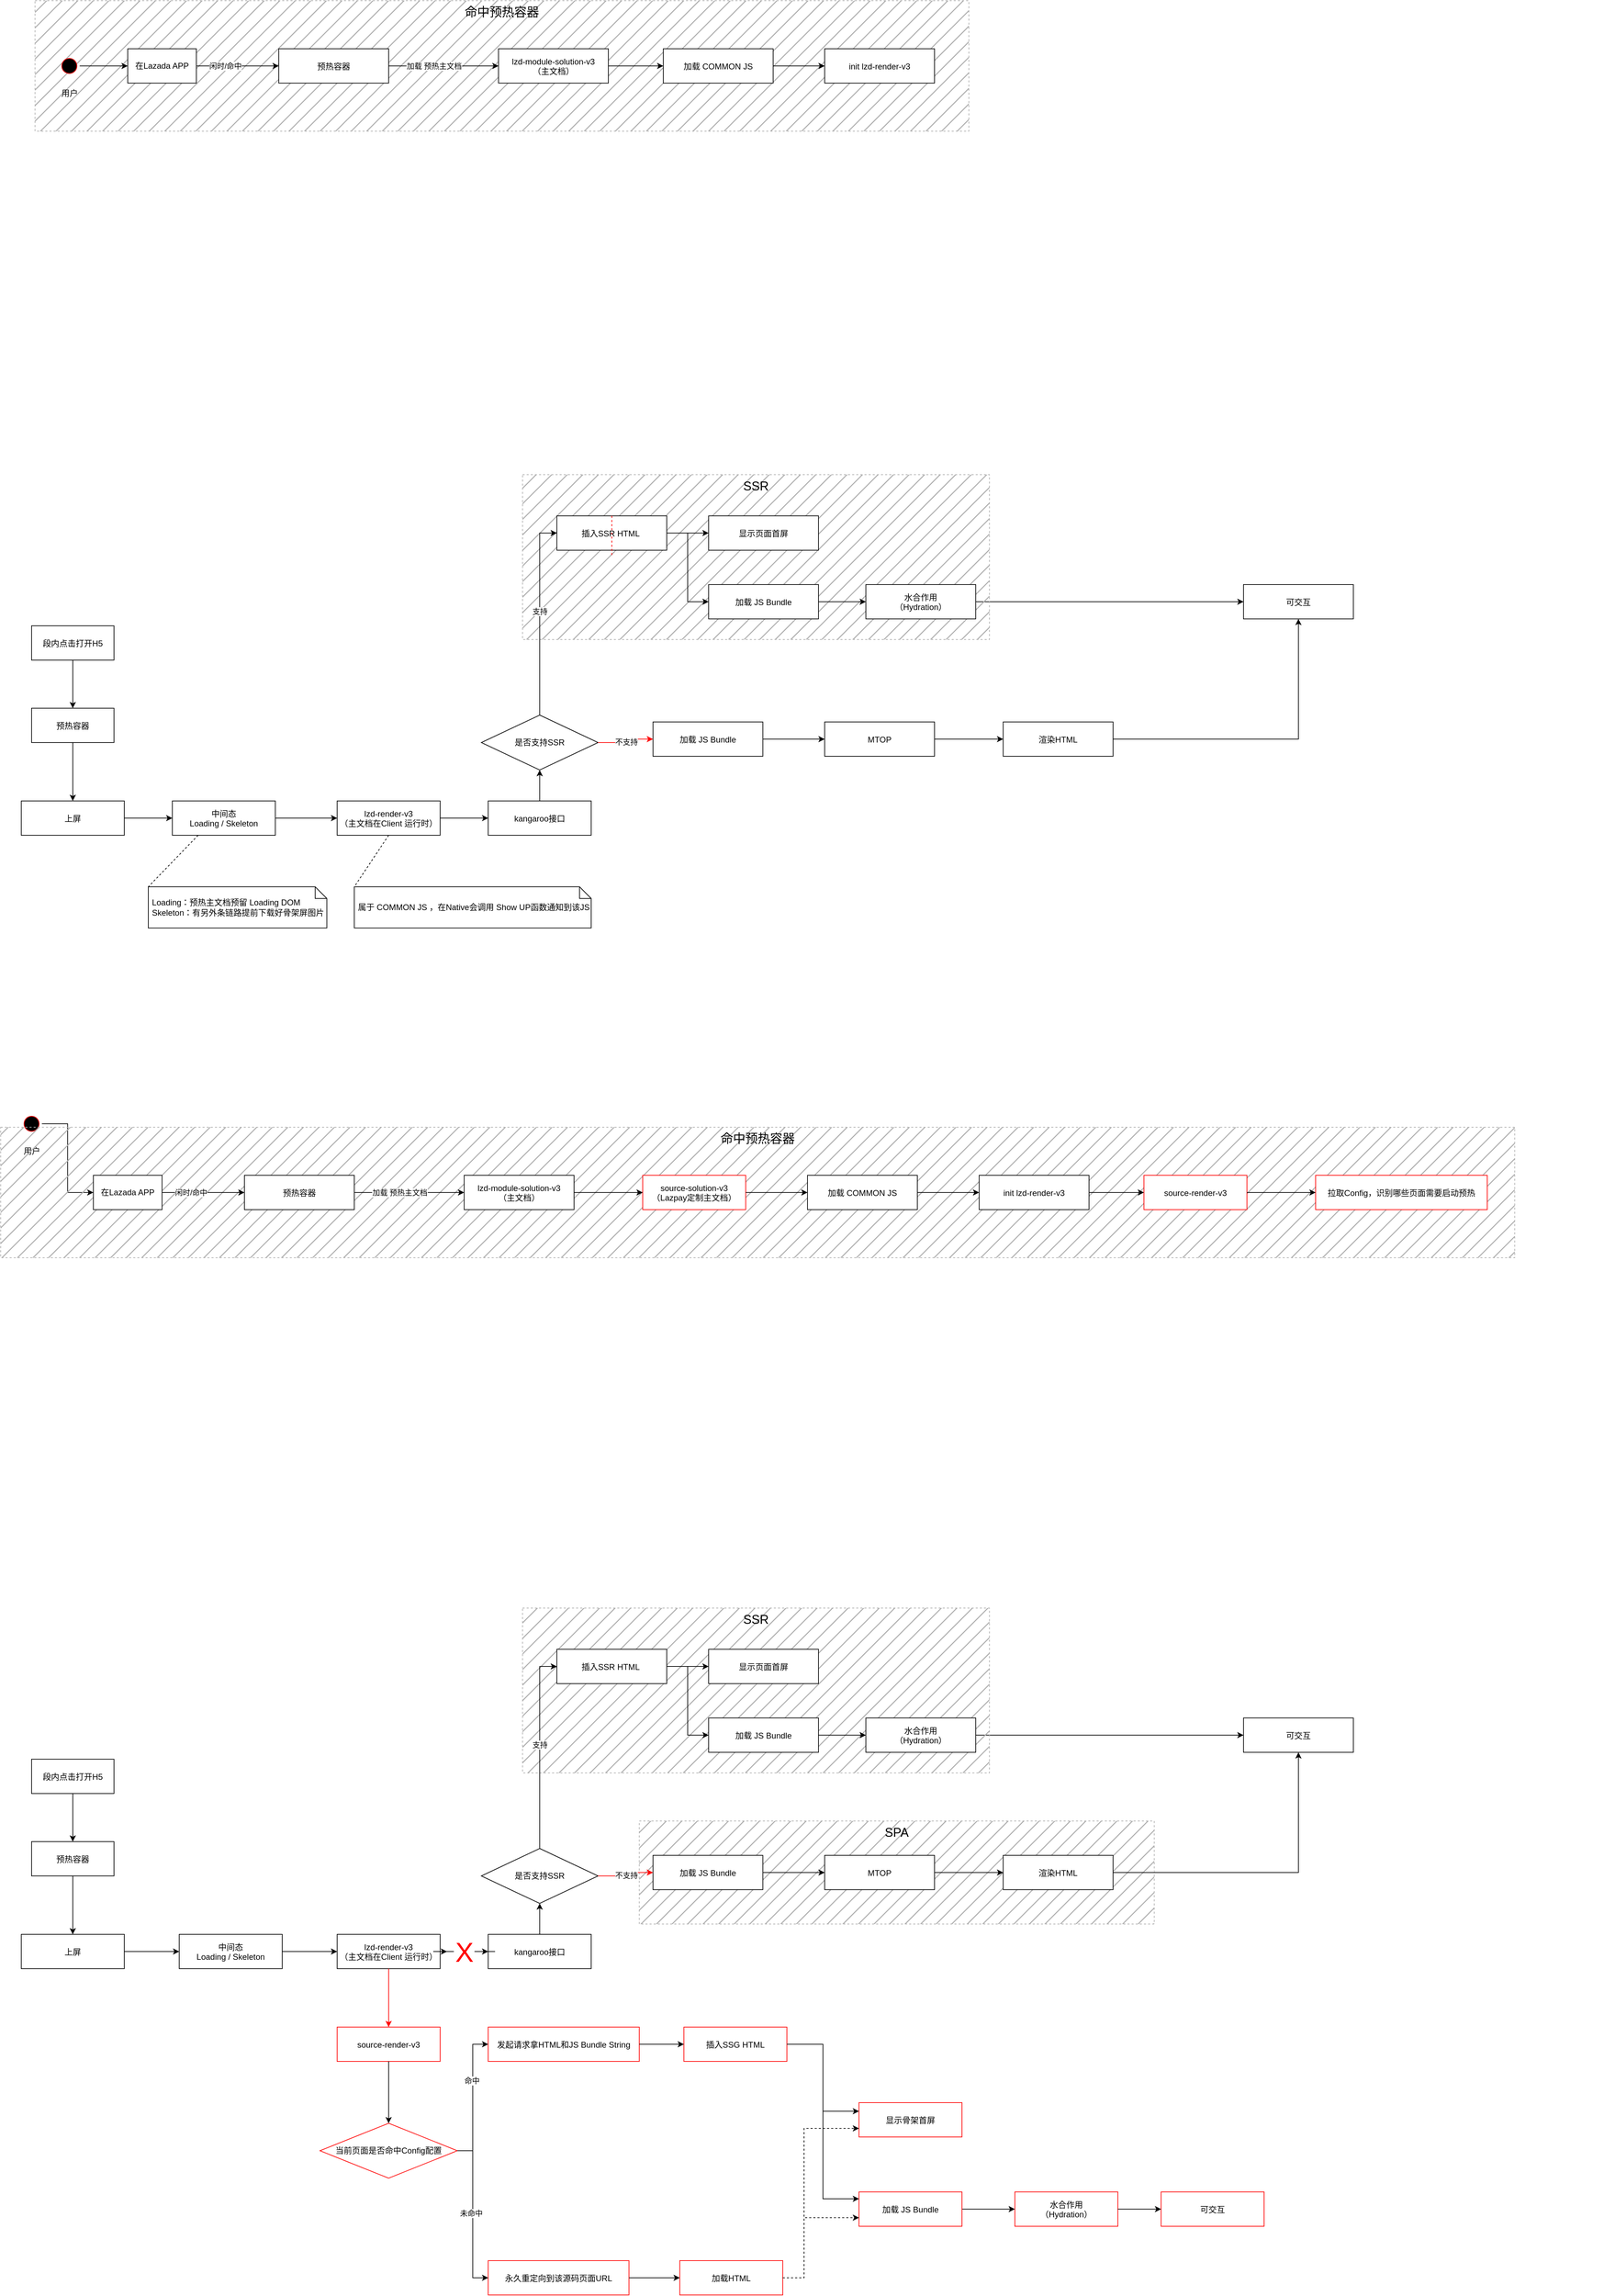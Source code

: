 <mxfile version="22.1.13" type="github">
  <diagram name="第 1 页" id="JUm2Xl7rqo4nJ8CD2gHi">
    <mxGraphModel dx="3695" dy="2759" grid="1" gridSize="10" guides="1" tooltips="1" connect="1" arrows="1" fold="1" page="1" pageScale="1" pageWidth="827" pageHeight="1169" math="0" shadow="0">
      <root>
        <mxCell id="0" />
        <mxCell id="1" parent="0" />
        <mxCell id="JyOi5-ntiIOUUZGGrdAY-184" value="" style="group" vertex="1" connectable="0" parent="1">
          <mxGeometry x="-620" y="-180" width="2304" height="720" as="geometry" />
        </mxCell>
        <mxCell id="JyOi5-ntiIOUUZGGrdAY-145" value="lzd-render-v3&#xa;（主文档在Client 运行时）" style="" vertex="1" parent="JyOi5-ntiIOUUZGGrdAY-184">
          <mxGeometry x="460" y="405" width="150" height="50" as="geometry" />
        </mxCell>
        <mxCell id="JyOi5-ntiIOUUZGGrdAY-147" value="段内点击打开H5" style="" vertex="1" parent="JyOi5-ntiIOUUZGGrdAY-184">
          <mxGeometry x="15" y="150" width="120" height="50" as="geometry" />
        </mxCell>
        <mxCell id="JyOi5-ntiIOUUZGGrdAY-149" value="预热容器" style="" vertex="1" parent="JyOi5-ntiIOUUZGGrdAY-184">
          <mxGeometry x="15" y="270" width="120" height="50" as="geometry" />
        </mxCell>
        <mxCell id="JyOi5-ntiIOUUZGGrdAY-146" style="edgeStyle=orthogonalEdgeStyle;rounded=0;orthogonalLoop=1;jettySize=auto;html=1;entryX=0.5;entryY=0;entryDx=0;entryDy=0;" edge="1" parent="JyOi5-ntiIOUUZGGrdAY-184" source="JyOi5-ntiIOUUZGGrdAY-147" target="JyOi5-ntiIOUUZGGrdAY-149">
          <mxGeometry relative="1" as="geometry" />
        </mxCell>
        <mxCell id="JyOi5-ntiIOUUZGGrdAY-151" value="kangaroo接口" style="" vertex="1" parent="JyOi5-ntiIOUUZGGrdAY-184">
          <mxGeometry x="680" y="405" width="150" height="50" as="geometry" />
        </mxCell>
        <mxCell id="JyOi5-ntiIOUUZGGrdAY-144" style="edgeStyle=orthogonalEdgeStyle;rounded=0;orthogonalLoop=1;jettySize=auto;html=1;entryX=0;entryY=0.5;entryDx=0;entryDy=0;" edge="1" parent="JyOi5-ntiIOUUZGGrdAY-184" source="JyOi5-ntiIOUUZGGrdAY-145" target="JyOi5-ntiIOUUZGGrdAY-151">
          <mxGeometry relative="1" as="geometry" />
        </mxCell>
        <mxCell id="JyOi5-ntiIOUUZGGrdAY-150" style="edgeStyle=orthogonalEdgeStyle;rounded=0;orthogonalLoop=1;jettySize=auto;html=1;entryX=0.5;entryY=1;entryDx=0;entryDy=0;" edge="1" parent="JyOi5-ntiIOUUZGGrdAY-184" source="JyOi5-ntiIOUUZGGrdAY-151">
          <mxGeometry relative="1" as="geometry">
            <mxPoint x="755.0" y="360" as="targetPoint" />
          </mxGeometry>
        </mxCell>
        <mxCell id="JyOi5-ntiIOUUZGGrdAY-158" value="上屏" style="" vertex="1" parent="JyOi5-ntiIOUUZGGrdAY-184">
          <mxGeometry y="405" width="150" height="50" as="geometry" />
        </mxCell>
        <mxCell id="JyOi5-ntiIOUUZGGrdAY-148" style="edgeStyle=orthogonalEdgeStyle;rounded=0;orthogonalLoop=1;jettySize=auto;html=1;entryX=0.5;entryY=0;entryDx=0;entryDy=0;" edge="1" parent="JyOi5-ntiIOUUZGGrdAY-184" source="JyOi5-ntiIOUUZGGrdAY-149" target="JyOi5-ntiIOUUZGGrdAY-158">
          <mxGeometry relative="1" as="geometry" />
        </mxCell>
        <mxCell id="JyOi5-ntiIOUUZGGrdAY-159" value="" style="group" vertex="1" connectable="0" parent="JyOi5-ntiIOUUZGGrdAY-184">
          <mxGeometry x="120" y="290" width="290" height="165" as="geometry" />
        </mxCell>
        <mxCell id="JyOi5-ntiIOUUZGGrdAY-160" value="中间态&#xa;Loading / Skeleton" style="" vertex="1" parent="JyOi5-ntiIOUUZGGrdAY-159">
          <mxGeometry x="100" y="115" width="150" height="50" as="geometry" />
        </mxCell>
        <mxCell id="JyOi5-ntiIOUUZGGrdAY-157" style="edgeStyle=orthogonalEdgeStyle;rounded=0;orthogonalLoop=1;jettySize=auto;html=1;entryX=0;entryY=0.5;entryDx=0;entryDy=0;" edge="1" parent="JyOi5-ntiIOUUZGGrdAY-184" source="JyOi5-ntiIOUUZGGrdAY-158" target="JyOi5-ntiIOUUZGGrdAY-160">
          <mxGeometry relative="1" as="geometry" />
        </mxCell>
        <mxCell id="JyOi5-ntiIOUUZGGrdAY-161" style="edgeStyle=orthogonalEdgeStyle;rounded=0;orthogonalLoop=1;jettySize=auto;html=1;entryX=0;entryY=0.5;entryDx=0;entryDy=0;" edge="1" parent="JyOi5-ntiIOUUZGGrdAY-184" source="JyOi5-ntiIOUUZGGrdAY-160" target="JyOi5-ntiIOUUZGGrdAY-145">
          <mxGeometry relative="1" as="geometry" />
        </mxCell>
        <mxCell id="JyOi5-ntiIOUUZGGrdAY-162" value=" 属于 COMMON JS ，在Native会调用 Show UP函数通知到该JS" style="shape=note;whiteSpace=wrap;size=17;align=left;" vertex="1" parent="JyOi5-ntiIOUUZGGrdAY-184">
          <mxGeometry x="485" y="530" width="345" height="60" as="geometry" />
        </mxCell>
        <mxCell id="JyOi5-ntiIOUUZGGrdAY-163" value="" style="endArrow=none;strokeColor=#000000;endFill=0;rounded=0;dashed=1;exitX=0.5;exitY=1;exitDx=0;exitDy=0;entryX=0;entryY=0;entryDx=0;entryDy=0;entryPerimeter=0;" edge="1" parent="JyOi5-ntiIOUUZGGrdAY-184" source="JyOi5-ntiIOUUZGGrdAY-145" target="JyOi5-ntiIOUUZGGrdAY-162">
          <mxGeometry relative="1" as="geometry">
            <mxPoint x="743" y="150" as="sourcePoint" />
            <mxPoint x="825" y="-80" as="targetPoint" />
          </mxGeometry>
        </mxCell>
        <mxCell id="JyOi5-ntiIOUUZGGrdAY-182" value=" Loading：预热主文档预留 Loading DOM&#xa; Skeleton：有另外条链路提前下载好骨架屏图片" style="shape=note;whiteSpace=wrap;size=17;align=left;" vertex="1" parent="JyOi5-ntiIOUUZGGrdAY-184">
          <mxGeometry x="185" y="530" width="260" height="60" as="geometry" />
        </mxCell>
        <mxCell id="JyOi5-ntiIOUUZGGrdAY-183" value="" style="endArrow=none;strokeColor=#000000;endFill=0;rounded=0;dashed=1;exitX=0.25;exitY=1;exitDx=0;exitDy=0;entryX=0;entryY=0;entryDx=0;entryDy=0;entryPerimeter=0;" edge="1" parent="JyOi5-ntiIOUUZGGrdAY-184" source="JyOi5-ntiIOUUZGGrdAY-160" target="JyOi5-ntiIOUUZGGrdAY-182">
          <mxGeometry relative="1" as="geometry">
            <mxPoint x="266" y="455" as="sourcePoint" />
            <mxPoint x="240" y="530" as="targetPoint" />
          </mxGeometry>
        </mxCell>
        <mxCell id="JyOi5-ntiIOUUZGGrdAY-210" value="" style="group" vertex="1" connectable="0" parent="1">
          <mxGeometry x="-600" y="-940" width="1360" height="190" as="geometry" />
        </mxCell>
        <mxCell id="JyOi5-ntiIOUUZGGrdAY-136" value="&lt;span style=&quot;font-size: 18px;&quot;&gt;命中预热容器&lt;/span&gt;" style="rounded=0;whiteSpace=wrap;html=1;fillColor=#b0b0b0;dashed=1;fillStyle=hatch;verticalAlign=top;strokeColor=#b0b0b0;" vertex="1" parent="JyOi5-ntiIOUUZGGrdAY-210">
          <mxGeometry width="1360" height="190" as="geometry" />
        </mxCell>
        <mxCell id="JyOi5-ntiIOUUZGGrdAY-78" value="在Lazada APP" style="shape=note;whiteSpace=wrap;size=0;" vertex="1" parent="JyOi5-ntiIOUUZGGrdAY-210">
          <mxGeometry x="135" y="70" width="100" height="50" as="geometry" />
        </mxCell>
        <mxCell id="JyOi5-ntiIOUUZGGrdAY-59" value="lzd-module-solution-v3&#xa;（主文档）" style="" vertex="1" parent="JyOi5-ntiIOUUZGGrdAY-210">
          <mxGeometry x="675" y="70" width="160" height="50" as="geometry" />
        </mxCell>
        <mxCell id="JyOi5-ntiIOUUZGGrdAY-86" value="预热容器" style="" vertex="1" parent="JyOi5-ntiIOUUZGGrdAY-210">
          <mxGeometry x="355" y="70" width="160" height="50" as="geometry" />
        </mxCell>
        <mxCell id="JyOi5-ntiIOUUZGGrdAY-138" value="" style="group" vertex="1" connectable="0" parent="JyOi5-ntiIOUUZGGrdAY-210">
          <mxGeometry x="25" y="80" width="50" height="70" as="geometry" />
        </mxCell>
        <mxCell id="JyOi5-ntiIOUUZGGrdAY-61" value="s" style="ellipse;shape=startState;fillColor=#000000;strokeColor=#ff0000;" vertex="1" parent="JyOi5-ntiIOUUZGGrdAY-138">
          <mxGeometry x="10" width="30" height="30" as="geometry" />
        </mxCell>
        <mxCell id="JyOi5-ntiIOUUZGGrdAY-137" value="用户" style="text;html=1;align=center;verticalAlign=middle;resizable=0;points=[];autosize=1;strokeColor=none;fillColor=none;" vertex="1" parent="JyOi5-ntiIOUUZGGrdAY-138">
          <mxGeometry y="40" width="50" height="30" as="geometry" />
        </mxCell>
        <mxCell id="JyOi5-ntiIOUUZGGrdAY-88" value="加载 COMMON JS" style="" vertex="1" parent="JyOi5-ntiIOUUZGGrdAY-210">
          <mxGeometry x="915" y="70" width="160" height="50" as="geometry" />
        </mxCell>
        <mxCell id="JyOi5-ntiIOUUZGGrdAY-208" value="init lzd-render-v3" style="" vertex="1" parent="JyOi5-ntiIOUUZGGrdAY-210">
          <mxGeometry x="1150" y="70" width="160" height="50" as="geometry" />
        </mxCell>
        <mxCell id="JyOi5-ntiIOUUZGGrdAY-82" style="edgeStyle=orthogonalEdgeStyle;rounded=0;orthogonalLoop=1;jettySize=auto;html=1;entryX=0;entryY=0.5;entryDx=0;entryDy=0;" edge="1" parent="JyOi5-ntiIOUUZGGrdAY-210" source="JyOi5-ntiIOUUZGGrdAY-78" target="JyOi5-ntiIOUUZGGrdAY-86">
          <mxGeometry relative="1" as="geometry">
            <mxPoint x="-845" y="-675" as="targetPoint" />
          </mxGeometry>
        </mxCell>
        <mxCell id="JyOi5-ntiIOUUZGGrdAY-87" value="闲时/命中" style="edgeLabel;html=1;align=center;verticalAlign=middle;resizable=0;points=[];" vertex="1" connectable="0" parent="JyOi5-ntiIOUUZGGrdAY-82">
          <mxGeometry x="-0.3" y="4" relative="1" as="geometry">
            <mxPoint y="4" as="offset" />
          </mxGeometry>
        </mxCell>
        <mxCell id="JyOi5-ntiIOUUZGGrdAY-84" style="edgeStyle=orthogonalEdgeStyle;rounded=0;orthogonalLoop=1;jettySize=auto;html=1;entryX=0;entryY=0.5;entryDx=0;entryDy=0;exitX=1;exitY=0.5;exitDx=0;exitDy=0;" edge="1" parent="JyOi5-ntiIOUUZGGrdAY-210" source="JyOi5-ntiIOUUZGGrdAY-86" target="JyOi5-ntiIOUUZGGrdAY-59">
          <mxGeometry relative="1" as="geometry">
            <mxPoint x="-695" y="-675" as="sourcePoint" />
          </mxGeometry>
        </mxCell>
        <mxCell id="JyOi5-ntiIOUUZGGrdAY-85" value="加载 预热主文档" style="edgeLabel;html=1;align=center;verticalAlign=middle;resizable=0;points=[];" vertex="1" connectable="0" parent="JyOi5-ntiIOUUZGGrdAY-84">
          <mxGeometry x="-0.175" relative="1" as="geometry">
            <mxPoint as="offset" />
          </mxGeometry>
        </mxCell>
        <mxCell id="JyOi5-ntiIOUUZGGrdAY-81" style="edgeStyle=orthogonalEdgeStyle;rounded=0;orthogonalLoop=1;jettySize=auto;html=1;entryX=0;entryY=0.5;entryDx=0;entryDy=0;entryPerimeter=0;" edge="1" parent="JyOi5-ntiIOUUZGGrdAY-210" source="JyOi5-ntiIOUUZGGrdAY-61" target="JyOi5-ntiIOUUZGGrdAY-78">
          <mxGeometry relative="1" as="geometry" />
        </mxCell>
        <mxCell id="JyOi5-ntiIOUUZGGrdAY-89" style="edgeStyle=orthogonalEdgeStyle;rounded=0;orthogonalLoop=1;jettySize=auto;html=1;" edge="1" parent="JyOi5-ntiIOUUZGGrdAY-210" source="JyOi5-ntiIOUUZGGrdAY-59" target="JyOi5-ntiIOUUZGGrdAY-88">
          <mxGeometry relative="1" as="geometry" />
        </mxCell>
        <mxCell id="JyOi5-ntiIOUUZGGrdAY-209" style="edgeStyle=orthogonalEdgeStyle;rounded=0;orthogonalLoop=1;jettySize=auto;html=1;entryX=0;entryY=0.5;entryDx=0;entryDy=0;" edge="1" parent="JyOi5-ntiIOUUZGGrdAY-210" source="JyOi5-ntiIOUUZGGrdAY-88" target="JyOi5-ntiIOUUZGGrdAY-208">
          <mxGeometry relative="1" as="geometry" />
        </mxCell>
        <mxCell id="JyOi5-ntiIOUUZGGrdAY-216" value="" style="group" vertex="1" connectable="0" parent="1">
          <mxGeometry x="-630" y="680" width="50" height="70" as="geometry" />
        </mxCell>
        <mxCell id="JyOi5-ntiIOUUZGGrdAY-217" value="s" style="ellipse;shape=startState;fillColor=#000000;strokeColor=#ff0000;" vertex="1" parent="JyOi5-ntiIOUUZGGrdAY-216">
          <mxGeometry x="10" width="30" height="30" as="geometry" />
        </mxCell>
        <mxCell id="JyOi5-ntiIOUUZGGrdAY-218" value="用户" style="text;html=1;align=center;verticalAlign=middle;resizable=0;points=[];autosize=1;strokeColor=none;fillColor=none;" vertex="1" parent="JyOi5-ntiIOUUZGGrdAY-216">
          <mxGeometry y="40" width="50" height="30" as="geometry" />
        </mxCell>
        <mxCell id="JyOi5-ntiIOUUZGGrdAY-225" style="edgeStyle=orthogonalEdgeStyle;rounded=0;orthogonalLoop=1;jettySize=auto;html=1;entryX=0;entryY=0.5;entryDx=0;entryDy=0;entryPerimeter=0;" edge="1" parent="1" source="JyOi5-ntiIOUUZGGrdAY-217" target="JyOi5-ntiIOUUZGGrdAY-213">
          <mxGeometry relative="1" as="geometry" />
        </mxCell>
        <mxCell id="JyOi5-ntiIOUUZGGrdAY-270" value="" style="group" vertex="1" connectable="0" parent="1">
          <mxGeometry x="50" y="-250" width="1270" height="430" as="geometry" />
        </mxCell>
        <mxCell id="JyOi5-ntiIOUUZGGrdAY-271" value="是否支持SSR" style="rhombus;whiteSpace=wrap;html=1;" vertex="1" parent="JyOi5-ntiIOUUZGGrdAY-270">
          <mxGeometry y="350" width="170" height="80" as="geometry" />
        </mxCell>
        <mxCell id="JyOi5-ntiIOUUZGGrdAY-272" value="可交互" style="" vertex="1" parent="JyOi5-ntiIOUUZGGrdAY-270">
          <mxGeometry x="1110" y="160" width="160" height="50" as="geometry" />
        </mxCell>
        <mxCell id="JyOi5-ntiIOUUZGGrdAY-273" style="edgeStyle=orthogonalEdgeStyle;rounded=0;orthogonalLoop=1;jettySize=auto;html=1;entryX=0;entryY=0.5;entryDx=0;entryDy=0;" edge="1" parent="JyOi5-ntiIOUUZGGrdAY-270" source="JyOi5-ntiIOUUZGGrdAY-287" target="JyOi5-ntiIOUUZGGrdAY-272">
          <mxGeometry relative="1" as="geometry" />
        </mxCell>
        <mxCell id="JyOi5-ntiIOUUZGGrdAY-274" value="加载 JS Bundle" style="" vertex="1" parent="JyOi5-ntiIOUUZGGrdAY-270">
          <mxGeometry x="250" y="360" width="160" height="50" as="geometry" />
        </mxCell>
        <mxCell id="JyOi5-ntiIOUUZGGrdAY-275" style="edgeStyle=orthogonalEdgeStyle;rounded=0;orthogonalLoop=1;jettySize=auto;html=1;entryX=0;entryY=0.5;entryDx=0;entryDy=0;strokeColor=#ff0000;" edge="1" parent="JyOi5-ntiIOUUZGGrdAY-270" source="JyOi5-ntiIOUUZGGrdAY-271" target="JyOi5-ntiIOUUZGGrdAY-274">
          <mxGeometry relative="1" as="geometry" />
        </mxCell>
        <mxCell id="JyOi5-ntiIOUUZGGrdAY-276" value="不支持" style="edgeLabel;html=1;align=center;verticalAlign=middle;resizable=0;points=[];" vertex="1" connectable="0" parent="JyOi5-ntiIOUUZGGrdAY-275">
          <mxGeometry x="-0.006" y="-1" relative="1" as="geometry">
            <mxPoint y="1" as="offset" />
          </mxGeometry>
        </mxCell>
        <mxCell id="JyOi5-ntiIOUUZGGrdAY-277" value="MTOP" style="" vertex="1" parent="JyOi5-ntiIOUUZGGrdAY-270">
          <mxGeometry x="500" y="360" width="160" height="50" as="geometry" />
        </mxCell>
        <mxCell id="JyOi5-ntiIOUUZGGrdAY-278" style="edgeStyle=orthogonalEdgeStyle;rounded=0;orthogonalLoop=1;jettySize=auto;html=1;entryX=0.5;entryY=1;entryDx=0;entryDy=0;" edge="1" parent="JyOi5-ntiIOUUZGGrdAY-270" source="JyOi5-ntiIOUUZGGrdAY-279" target="JyOi5-ntiIOUUZGGrdAY-272">
          <mxGeometry relative="1" as="geometry" />
        </mxCell>
        <mxCell id="JyOi5-ntiIOUUZGGrdAY-279" value="渲染HTML" style="" vertex="1" parent="JyOi5-ntiIOUUZGGrdAY-270">
          <mxGeometry x="760" y="360" width="160" height="50" as="geometry" />
        </mxCell>
        <mxCell id="JyOi5-ntiIOUUZGGrdAY-280" style="edgeStyle=orthogonalEdgeStyle;rounded=0;orthogonalLoop=1;jettySize=auto;html=1;entryX=0;entryY=0.5;entryDx=0;entryDy=0;" edge="1" parent="JyOi5-ntiIOUUZGGrdAY-270" source="JyOi5-ntiIOUUZGGrdAY-274" target="JyOi5-ntiIOUUZGGrdAY-277">
          <mxGeometry relative="1" as="geometry" />
        </mxCell>
        <mxCell id="JyOi5-ntiIOUUZGGrdAY-281" style="edgeStyle=orthogonalEdgeStyle;rounded=0;orthogonalLoop=1;jettySize=auto;html=1;" edge="1" parent="JyOi5-ntiIOUUZGGrdAY-270" source="JyOi5-ntiIOUUZGGrdAY-277" target="JyOi5-ntiIOUUZGGrdAY-279">
          <mxGeometry relative="1" as="geometry" />
        </mxCell>
        <mxCell id="JyOi5-ntiIOUUZGGrdAY-282" value="&lt;font style=&quot;font-size: 18px;&quot;&gt;SSR&lt;/font&gt;" style="rounded=0;whiteSpace=wrap;html=1;fillColor=#b0b0b0;dashed=1;fillStyle=hatch;verticalAlign=top;strokeColor=#b0b0b0;" vertex="1" parent="JyOi5-ntiIOUUZGGrdAY-270">
          <mxGeometry x="60" width="680" height="240" as="geometry" />
        </mxCell>
        <mxCell id="JyOi5-ntiIOUUZGGrdAY-283" value="插入SSR HTML " style="" vertex="1" parent="JyOi5-ntiIOUUZGGrdAY-270">
          <mxGeometry x="110" y="60" width="160" height="50" as="geometry" />
        </mxCell>
        <mxCell id="JyOi5-ntiIOUUZGGrdAY-284" style="edgeStyle=orthogonalEdgeStyle;rounded=0;orthogonalLoop=1;jettySize=auto;html=1;entryX=0;entryY=0.5;entryDx=0;entryDy=0;" edge="1" parent="JyOi5-ntiIOUUZGGrdAY-270" source="JyOi5-ntiIOUUZGGrdAY-271" target="JyOi5-ntiIOUUZGGrdAY-283">
          <mxGeometry relative="1" as="geometry" />
        </mxCell>
        <mxCell id="JyOi5-ntiIOUUZGGrdAY-285" value="支持" style="edgeLabel;html=1;align=center;verticalAlign=middle;resizable=0;points=[];" vertex="1" connectable="0" parent="JyOi5-ntiIOUUZGGrdAY-284">
          <mxGeometry x="0.047" relative="1" as="geometry">
            <mxPoint y="1" as="offset" />
          </mxGeometry>
        </mxCell>
        <mxCell id="JyOi5-ntiIOUUZGGrdAY-286" value="加载 JS Bundle" style="" vertex="1" parent="JyOi5-ntiIOUUZGGrdAY-270">
          <mxGeometry x="331" y="160" width="160" height="50" as="geometry" />
        </mxCell>
        <mxCell id="JyOi5-ntiIOUUZGGrdAY-287" value="水合作用&#xa;（Hydration）" style="" vertex="1" parent="JyOi5-ntiIOUUZGGrdAY-270">
          <mxGeometry x="560" y="160" width="160" height="50" as="geometry" />
        </mxCell>
        <mxCell id="JyOi5-ntiIOUUZGGrdAY-288" style="edgeStyle=orthogonalEdgeStyle;rounded=0;orthogonalLoop=1;jettySize=auto;html=1;entryX=0;entryY=0.5;entryDx=0;entryDy=0;" edge="1" parent="JyOi5-ntiIOUUZGGrdAY-270" source="JyOi5-ntiIOUUZGGrdAY-283" target="JyOi5-ntiIOUUZGGrdAY-286">
          <mxGeometry relative="1" as="geometry" />
        </mxCell>
        <mxCell id="JyOi5-ntiIOUUZGGrdAY-289" value="" style="endArrow=none;strokeColor=#FF0000;endFill=0;rounded=0;dashed=1;exitX=0.5;exitY=0;exitDx=0;exitDy=0;entryX=0.5;entryY=1;entryDx=0;entryDy=0;entryPerimeter=0;" edge="1" parent="JyOi5-ntiIOUUZGGrdAY-270" source="JyOi5-ntiIOUUZGGrdAY-283">
          <mxGeometry relative="1" as="geometry">
            <mxPoint x="1107" y="1480" as="sourcePoint" />
            <mxPoint x="190" y="120" as="targetPoint" />
          </mxGeometry>
        </mxCell>
        <mxCell id="JyOi5-ntiIOUUZGGrdAY-290" style="edgeStyle=orthogonalEdgeStyle;rounded=0;orthogonalLoop=1;jettySize=auto;html=1;entryX=0;entryY=0.5;entryDx=0;entryDy=0;" edge="1" parent="JyOi5-ntiIOUUZGGrdAY-270" source="JyOi5-ntiIOUUZGGrdAY-286" target="JyOi5-ntiIOUUZGGrdAY-287">
          <mxGeometry relative="1" as="geometry" />
        </mxCell>
        <mxCell id="JyOi5-ntiIOUUZGGrdAY-291" value="显示页面首屏" style="" vertex="1" parent="JyOi5-ntiIOUUZGGrdAY-270">
          <mxGeometry x="331" y="60" width="160" height="50" as="geometry" />
        </mxCell>
        <mxCell id="JyOi5-ntiIOUUZGGrdAY-292" style="edgeStyle=orthogonalEdgeStyle;rounded=0;orthogonalLoop=1;jettySize=auto;html=1;entryX=0;entryY=0.5;entryDx=0;entryDy=0;" edge="1" parent="JyOi5-ntiIOUUZGGrdAY-270" source="JyOi5-ntiIOUUZGGrdAY-283" target="JyOi5-ntiIOUUZGGrdAY-291">
          <mxGeometry relative="1" as="geometry" />
        </mxCell>
        <mxCell id="JyOi5-ntiIOUUZGGrdAY-293" value="" style="group" vertex="1" connectable="0" parent="1">
          <mxGeometry x="-650" y="700" width="2205" height="190" as="geometry" />
        </mxCell>
        <mxCell id="JyOi5-ntiIOUUZGGrdAY-212" value="&lt;span style=&quot;font-size: 18px;&quot;&gt;命中预热容器&lt;/span&gt;" style="rounded=0;whiteSpace=wrap;html=1;fillColor=#b0b0b0;dashed=1;fillStyle=hatch;verticalAlign=top;strokeColor=#b0b0b0;" vertex="1" parent="JyOi5-ntiIOUUZGGrdAY-293">
          <mxGeometry width="2205" height="190" as="geometry" />
        </mxCell>
        <mxCell id="JyOi5-ntiIOUUZGGrdAY-213" value="在Lazada APP" style="shape=note;whiteSpace=wrap;size=0;" vertex="1" parent="JyOi5-ntiIOUUZGGrdAY-293">
          <mxGeometry x="135" y="70" width="100" height="50" as="geometry" />
        </mxCell>
        <mxCell id="JyOi5-ntiIOUUZGGrdAY-214" value="lzd-module-solution-v3&#xa;（主文档）" style="" vertex="1" parent="JyOi5-ntiIOUUZGGrdAY-293">
          <mxGeometry x="675" y="70" width="160" height="50" as="geometry" />
        </mxCell>
        <mxCell id="JyOi5-ntiIOUUZGGrdAY-215" value="预热容器" style="" vertex="1" parent="JyOi5-ntiIOUUZGGrdAY-293">
          <mxGeometry x="355" y="70" width="160" height="50" as="geometry" />
        </mxCell>
        <mxCell id="JyOi5-ntiIOUUZGGrdAY-219" value="加载 COMMON JS" style="" vertex="1" parent="JyOi5-ntiIOUUZGGrdAY-293">
          <mxGeometry x="1175" y="70" width="160" height="50" as="geometry" />
        </mxCell>
        <mxCell id="JyOi5-ntiIOUUZGGrdAY-220" value="init lzd-render-v3" style="" vertex="1" parent="JyOi5-ntiIOUUZGGrdAY-293">
          <mxGeometry x="1425" y="70" width="160" height="50" as="geometry" />
        </mxCell>
        <mxCell id="JyOi5-ntiIOUUZGGrdAY-229" value="source-solution-v3&#xa;（Lazpay定制主文档）" style="strokeColor=#ff0000;" vertex="1" parent="JyOi5-ntiIOUUZGGrdAY-293">
          <mxGeometry x="935" y="70" width="150" height="50" as="geometry" />
        </mxCell>
        <mxCell id="JyOi5-ntiIOUUZGGrdAY-233" value="source-render-v3" style="strokeColor=#ff0000;" vertex="1" parent="JyOi5-ntiIOUUZGGrdAY-293">
          <mxGeometry x="1665" y="70" width="150" height="50" as="geometry" />
        </mxCell>
        <mxCell id="JyOi5-ntiIOUUZGGrdAY-235" value="拉取Config，识别哪些页面需要启动预热" style="strokeColor=#ff0000;" vertex="1" parent="JyOi5-ntiIOUUZGGrdAY-293">
          <mxGeometry x="1915" y="70" width="250" height="50" as="geometry" />
        </mxCell>
        <mxCell id="JyOi5-ntiIOUUZGGrdAY-221" style="edgeStyle=orthogonalEdgeStyle;rounded=0;orthogonalLoop=1;jettySize=auto;html=1;entryX=0;entryY=0.5;entryDx=0;entryDy=0;" edge="1" parent="JyOi5-ntiIOUUZGGrdAY-293" source="JyOi5-ntiIOUUZGGrdAY-213" target="JyOi5-ntiIOUUZGGrdAY-215">
          <mxGeometry relative="1" as="geometry">
            <mxPoint x="-1500" y="-75" as="targetPoint" />
          </mxGeometry>
        </mxCell>
        <mxCell id="JyOi5-ntiIOUUZGGrdAY-222" value="闲时/命中" style="edgeLabel;html=1;align=center;verticalAlign=middle;resizable=0;points=[];" vertex="1" connectable="0" parent="JyOi5-ntiIOUUZGGrdAY-221">
          <mxGeometry x="-0.3" y="4" relative="1" as="geometry">
            <mxPoint y="4" as="offset" />
          </mxGeometry>
        </mxCell>
        <mxCell id="JyOi5-ntiIOUUZGGrdAY-223" style="edgeStyle=orthogonalEdgeStyle;rounded=0;orthogonalLoop=1;jettySize=auto;html=1;entryX=0;entryY=0.5;entryDx=0;entryDy=0;exitX=1;exitY=0.5;exitDx=0;exitDy=0;" edge="1" parent="JyOi5-ntiIOUUZGGrdAY-293" source="JyOi5-ntiIOUUZGGrdAY-215" target="JyOi5-ntiIOUUZGGrdAY-214">
          <mxGeometry relative="1" as="geometry">
            <mxPoint x="-1350" y="-75" as="sourcePoint" />
          </mxGeometry>
        </mxCell>
        <mxCell id="JyOi5-ntiIOUUZGGrdAY-224" value="加载 预热主文档" style="edgeLabel;html=1;align=center;verticalAlign=middle;resizable=0;points=[];" vertex="1" connectable="0" parent="JyOi5-ntiIOUUZGGrdAY-223">
          <mxGeometry x="-0.175" relative="1" as="geometry">
            <mxPoint as="offset" />
          </mxGeometry>
        </mxCell>
        <mxCell id="JyOi5-ntiIOUUZGGrdAY-227" style="edgeStyle=orthogonalEdgeStyle;rounded=0;orthogonalLoop=1;jettySize=auto;html=1;entryX=0;entryY=0.5;entryDx=0;entryDy=0;" edge="1" parent="JyOi5-ntiIOUUZGGrdAY-293" source="JyOi5-ntiIOUUZGGrdAY-219" target="JyOi5-ntiIOUUZGGrdAY-220">
          <mxGeometry relative="1" as="geometry" />
        </mxCell>
        <mxCell id="JyOi5-ntiIOUUZGGrdAY-230" style="edgeStyle=orthogonalEdgeStyle;rounded=0;orthogonalLoop=1;jettySize=auto;html=1;entryX=0;entryY=0.5;entryDx=0;entryDy=0;" edge="1" parent="JyOi5-ntiIOUUZGGrdAY-293" source="JyOi5-ntiIOUUZGGrdAY-214" target="JyOi5-ntiIOUUZGGrdAY-229">
          <mxGeometry relative="1" as="geometry" />
        </mxCell>
        <mxCell id="JyOi5-ntiIOUUZGGrdAY-231" style="edgeStyle=orthogonalEdgeStyle;rounded=0;orthogonalLoop=1;jettySize=auto;html=1;entryX=0;entryY=0.5;entryDx=0;entryDy=0;" edge="1" parent="JyOi5-ntiIOUUZGGrdAY-293" source="JyOi5-ntiIOUUZGGrdAY-229" target="JyOi5-ntiIOUUZGGrdAY-219">
          <mxGeometry relative="1" as="geometry" />
        </mxCell>
        <mxCell id="JyOi5-ntiIOUUZGGrdAY-234" style="edgeStyle=orthogonalEdgeStyle;rounded=0;orthogonalLoop=1;jettySize=auto;html=1;entryX=0;entryY=0.5;entryDx=0;entryDy=0;" edge="1" parent="JyOi5-ntiIOUUZGGrdAY-293" source="JyOi5-ntiIOUUZGGrdAY-220" target="JyOi5-ntiIOUUZGGrdAY-233">
          <mxGeometry relative="1" as="geometry" />
        </mxCell>
        <mxCell id="JyOi5-ntiIOUUZGGrdAY-236" style="edgeStyle=orthogonalEdgeStyle;rounded=0;orthogonalLoop=1;jettySize=auto;html=1;" edge="1" parent="JyOi5-ntiIOUUZGGrdAY-293" source="JyOi5-ntiIOUUZGGrdAY-233" target="JyOi5-ntiIOUUZGGrdAY-235">
          <mxGeometry relative="1" as="geometry" />
        </mxCell>
        <mxCell id="JyOi5-ntiIOUUZGGrdAY-294" value="" style="group" vertex="1" connectable="0" parent="1">
          <mxGeometry x="-620" y="1400" width="1940" height="940" as="geometry" />
        </mxCell>
        <mxCell id="JyOi5-ntiIOUUZGGrdAY-60" value="lzd-render-v3&#xa;（主文档在Client 运行时）" style="" vertex="1" parent="JyOi5-ntiIOUUZGGrdAY-294">
          <mxGeometry x="460" y="475" width="150" height="50" as="geometry" />
        </mxCell>
        <mxCell id="JyOi5-ntiIOUUZGGrdAY-90" value="段内点击打开H5" style="" vertex="1" parent="JyOi5-ntiIOUUZGGrdAY-294">
          <mxGeometry x="15" y="220" width="120" height="50" as="geometry" />
        </mxCell>
        <mxCell id="JyOi5-ntiIOUUZGGrdAY-91" value="预热容器" style="" vertex="1" parent="JyOi5-ntiIOUUZGGrdAY-294">
          <mxGeometry x="15" y="340" width="120" height="50" as="geometry" />
        </mxCell>
        <mxCell id="JyOi5-ntiIOUUZGGrdAY-92" style="edgeStyle=orthogonalEdgeStyle;rounded=0;orthogonalLoop=1;jettySize=auto;html=1;entryX=0.5;entryY=0;entryDx=0;entryDy=0;" edge="1" parent="JyOi5-ntiIOUUZGGrdAY-294" source="JyOi5-ntiIOUUZGGrdAY-90" target="JyOi5-ntiIOUUZGGrdAY-91">
          <mxGeometry relative="1" as="geometry" />
        </mxCell>
        <mxCell id="JyOi5-ntiIOUUZGGrdAY-95" value="kangaroo接口" style="" vertex="1" parent="JyOi5-ntiIOUUZGGrdAY-294">
          <mxGeometry x="680" y="475" width="150" height="50" as="geometry" />
        </mxCell>
        <mxCell id="JyOi5-ntiIOUUZGGrdAY-127" value="上屏" style="" vertex="1" parent="JyOi5-ntiIOUUZGGrdAY-294">
          <mxGeometry y="475" width="150" height="50" as="geometry" />
        </mxCell>
        <mxCell id="JyOi5-ntiIOUUZGGrdAY-129" style="edgeStyle=orthogonalEdgeStyle;rounded=0;orthogonalLoop=1;jettySize=auto;html=1;entryX=0.5;entryY=0;entryDx=0;entryDy=0;" edge="1" parent="JyOi5-ntiIOUUZGGrdAY-294" source="JyOi5-ntiIOUUZGGrdAY-91" target="JyOi5-ntiIOUUZGGrdAY-127">
          <mxGeometry relative="1" as="geometry" />
        </mxCell>
        <mxCell id="JyOi5-ntiIOUUZGGrdAY-131" style="edgeStyle=orthogonalEdgeStyle;rounded=0;orthogonalLoop=1;jettySize=auto;html=1;entryX=0;entryY=0.5;entryDx=0;entryDy=0;" edge="1" parent="JyOi5-ntiIOUUZGGrdAY-294" source="JyOi5-ntiIOUUZGGrdAY-93" target="JyOi5-ntiIOUUZGGrdAY-60">
          <mxGeometry relative="1" as="geometry" />
        </mxCell>
        <mxCell id="JyOi5-ntiIOUUZGGrdAY-193" value="source-render-v3" style="strokeColor=#ff0000;" vertex="1" parent="JyOi5-ntiIOUUZGGrdAY-294">
          <mxGeometry x="460" y="610" width="150" height="50" as="geometry" />
        </mxCell>
        <mxCell id="JyOi5-ntiIOUUZGGrdAY-194" style="edgeStyle=orthogonalEdgeStyle;rounded=0;orthogonalLoop=1;jettySize=auto;html=1;entryX=0.5;entryY=0;entryDx=0;entryDy=0;exitX=0.5;exitY=1;exitDx=0;exitDy=0;strokeColor=#ff0000;" edge="1" parent="JyOi5-ntiIOUUZGGrdAY-294" source="JyOi5-ntiIOUUZGGrdAY-60" target="JyOi5-ntiIOUUZGGrdAY-193">
          <mxGeometry relative="1" as="geometry" />
        </mxCell>
        <mxCell id="JyOi5-ntiIOUUZGGrdAY-93" value="中间态&#xa;Loading / Skeleton" style="" vertex="1" parent="JyOi5-ntiIOUUZGGrdAY-294">
          <mxGeometry x="230" y="475" width="150" height="50" as="geometry" />
        </mxCell>
        <mxCell id="JyOi5-ntiIOUUZGGrdAY-237" style="edgeStyle=orthogonalEdgeStyle;rounded=0;orthogonalLoop=1;jettySize=auto;html=1;entryX=0;entryY=0.5;entryDx=0;entryDy=0;" edge="1" parent="JyOi5-ntiIOUUZGGrdAY-294" source="JyOi5-ntiIOUUZGGrdAY-127" target="JyOi5-ntiIOUUZGGrdAY-93">
          <mxGeometry relative="1" as="geometry" />
        </mxCell>
        <mxCell id="JyOi5-ntiIOUUZGGrdAY-197" value="发起请求拿HTML和JS Bundle String" style="strokeColor=#ff0000;" vertex="1" parent="JyOi5-ntiIOUUZGGrdAY-294">
          <mxGeometry x="680" y="610" width="220" height="50" as="geometry" />
        </mxCell>
        <mxCell id="JyOi5-ntiIOUUZGGrdAY-206" style="edgeStyle=orthogonalEdgeStyle;rounded=0;orthogonalLoop=1;jettySize=auto;html=1;entryX=0;entryY=0.5;entryDx=0;entryDy=0;" edge="1" parent="JyOi5-ntiIOUUZGGrdAY-294" source="JyOi5-ntiIOUUZGGrdAY-198" target="JyOi5-ntiIOUUZGGrdAY-197">
          <mxGeometry relative="1" as="geometry" />
        </mxCell>
        <mxCell id="JyOi5-ntiIOUUZGGrdAY-207" value="命中" style="edgeLabel;html=1;align=center;verticalAlign=middle;resizable=0;points=[];" vertex="1" connectable="0" parent="JyOi5-ntiIOUUZGGrdAY-206">
          <mxGeometry x="0.251" y="2" relative="1" as="geometry">
            <mxPoint as="offset" />
          </mxGeometry>
        </mxCell>
        <mxCell id="JyOi5-ntiIOUUZGGrdAY-198" value="当前页面是否命中Config配置" style="rhombus;whiteSpace=wrap;html=1;strokeColor=#ff0000;" vertex="1" parent="JyOi5-ntiIOUUZGGrdAY-294">
          <mxGeometry x="435" y="750" width="200" height="80" as="geometry" />
        </mxCell>
        <mxCell id="JyOi5-ntiIOUUZGGrdAY-204" style="edgeStyle=orthogonalEdgeStyle;rounded=0;orthogonalLoop=1;jettySize=auto;html=1;entryX=0.5;entryY=0;entryDx=0;entryDy=0;" edge="1" parent="JyOi5-ntiIOUUZGGrdAY-294" source="JyOi5-ntiIOUUZGGrdAY-193" target="JyOi5-ntiIOUUZGGrdAY-198">
          <mxGeometry relative="1" as="geometry" />
        </mxCell>
        <mxCell id="JyOi5-ntiIOUUZGGrdAY-238" value="" style="edgeStyle=orthogonalEdgeStyle;rounded=0;orthogonalLoop=1;jettySize=auto;html=1;entryX=0;entryY=0.5;entryDx=0;entryDy=0;" edge="1" parent="JyOi5-ntiIOUUZGGrdAY-294" source="JyOi5-ntiIOUUZGGrdAY-60" target="JyOi5-ntiIOUUZGGrdAY-203">
          <mxGeometry relative="1" as="geometry">
            <mxPoint x="610" y="500" as="sourcePoint" />
            <mxPoint x="680" y="500" as="targetPoint" />
          </mxGeometry>
        </mxCell>
        <mxCell id="JyOi5-ntiIOUUZGGrdAY-203" value="&lt;font color=&quot;#ff0000&quot; style=&quot;font-size: 40px;&quot;&gt;X&lt;/font&gt;" style="text;html=1;align=center;verticalAlign=middle;resizable=0;points=[];autosize=1;strokeColor=none;fillColor=none;fontSize=40;" vertex="1" parent="JyOi5-ntiIOUUZGGrdAY-294">
          <mxGeometry x="620" y="470" width="50" height="60" as="geometry" />
        </mxCell>
        <mxCell id="JyOi5-ntiIOUUZGGrdAY-132" style="edgeStyle=orthogonalEdgeStyle;rounded=0;orthogonalLoop=1;jettySize=auto;html=1;entryX=0;entryY=0.5;entryDx=0;entryDy=0;" edge="1" parent="JyOi5-ntiIOUUZGGrdAY-294" source="JyOi5-ntiIOUUZGGrdAY-203" target="JyOi5-ntiIOUUZGGrdAY-95">
          <mxGeometry relative="1" as="geometry" />
        </mxCell>
        <mxCell id="JyOi5-ntiIOUUZGGrdAY-247" value="水合作用&#xa;（Hydration）" style="strokeColor=#ff0000;" vertex="1" parent="JyOi5-ntiIOUUZGGrdAY-294">
          <mxGeometry x="1447" y="850" width="150" height="50" as="geometry" />
        </mxCell>
        <mxCell id="JyOi5-ntiIOUUZGGrdAY-255" value="可交互" style="strokeColor=#ff0000;" vertex="1" parent="JyOi5-ntiIOUUZGGrdAY-294">
          <mxGeometry x="1660" y="850" width="150" height="50" as="geometry" />
        </mxCell>
        <mxCell id="JyOi5-ntiIOUUZGGrdAY-256" style="edgeStyle=orthogonalEdgeStyle;rounded=0;orthogonalLoop=1;jettySize=auto;html=1;entryX=0;entryY=0.5;entryDx=0;entryDy=0;" edge="1" parent="JyOi5-ntiIOUUZGGrdAY-294" source="JyOi5-ntiIOUUZGGrdAY-247" target="JyOi5-ntiIOUUZGGrdAY-255">
          <mxGeometry relative="1" as="geometry" />
        </mxCell>
        <mxCell id="JyOi5-ntiIOUUZGGrdAY-257" value="插入SSG HTML" style="strokeColor=#ff0000;" vertex="1" parent="JyOi5-ntiIOUUZGGrdAY-294">
          <mxGeometry x="965" y="610" width="150" height="50" as="geometry" />
        </mxCell>
        <mxCell id="JyOi5-ntiIOUUZGGrdAY-258" style="edgeStyle=orthogonalEdgeStyle;rounded=0;orthogonalLoop=1;jettySize=auto;html=1;entryX=0;entryY=0.5;entryDx=0;entryDy=0;" edge="1" parent="JyOi5-ntiIOUUZGGrdAY-294" source="JyOi5-ntiIOUUZGGrdAY-197" target="JyOi5-ntiIOUUZGGrdAY-257">
          <mxGeometry relative="1" as="geometry" />
        </mxCell>
        <mxCell id="JyOi5-ntiIOUUZGGrdAY-259" value="显示骨架首屏" style="strokeColor=#ff0000;" vertex="1" parent="JyOi5-ntiIOUUZGGrdAY-294">
          <mxGeometry x="1220" y="720" width="150" height="50" as="geometry" />
        </mxCell>
        <mxCell id="JyOi5-ntiIOUUZGGrdAY-260" style="edgeStyle=orthogonalEdgeStyle;rounded=0;orthogonalLoop=1;jettySize=auto;html=1;entryX=0;entryY=0.25;entryDx=0;entryDy=0;" edge="1" parent="JyOi5-ntiIOUUZGGrdAY-294" source="JyOi5-ntiIOUUZGGrdAY-257" target="JyOi5-ntiIOUUZGGrdAY-259">
          <mxGeometry relative="1" as="geometry" />
        </mxCell>
        <mxCell id="JyOi5-ntiIOUUZGGrdAY-263" style="edgeStyle=orthogonalEdgeStyle;rounded=0;orthogonalLoop=1;jettySize=auto;html=1;entryX=0;entryY=0.5;entryDx=0;entryDy=0;" edge="1" parent="JyOi5-ntiIOUUZGGrdAY-294" source="JyOi5-ntiIOUUZGGrdAY-261" target="JyOi5-ntiIOUUZGGrdAY-247">
          <mxGeometry relative="1" as="geometry" />
        </mxCell>
        <mxCell id="JyOi5-ntiIOUUZGGrdAY-261" value="加载 JS Bundle" style="strokeColor=#ff0000;" vertex="1" parent="JyOi5-ntiIOUUZGGrdAY-294">
          <mxGeometry x="1220" y="850" width="150" height="50" as="geometry" />
        </mxCell>
        <mxCell id="JyOi5-ntiIOUUZGGrdAY-262" style="edgeStyle=orthogonalEdgeStyle;rounded=0;orthogonalLoop=1;jettySize=auto;html=1;entryX=0;entryY=0.2;entryDx=0;entryDy=0;entryPerimeter=0;" edge="1" parent="JyOi5-ntiIOUUZGGrdAY-294" source="JyOi5-ntiIOUUZGGrdAY-257" target="JyOi5-ntiIOUUZGGrdAY-261">
          <mxGeometry relative="1" as="geometry" />
        </mxCell>
        <mxCell id="JyOi5-ntiIOUUZGGrdAY-124" value="&lt;font style=&quot;font-size: 18px;&quot;&gt;SPA&lt;/font&gt;" style="rounded=0;whiteSpace=wrap;html=1;fillColor=#b0b0b0;dashed=1;fillStyle=hatch;verticalAlign=top;strokeColor=#b0b0b0;" vertex="1" parent="JyOi5-ntiIOUUZGGrdAY-294">
          <mxGeometry x="900" y="310" width="750" height="150" as="geometry" />
        </mxCell>
        <mxCell id="JyOi5-ntiIOUUZGGrdAY-269" value="" style="group" vertex="1" connectable="0" parent="JyOi5-ntiIOUUZGGrdAY-294">
          <mxGeometry x="670" width="1270" height="430" as="geometry" />
        </mxCell>
        <mxCell id="JyOi5-ntiIOUUZGGrdAY-103" value="是否支持SSR" style="rhombus;whiteSpace=wrap;html=1;" vertex="1" parent="JyOi5-ntiIOUUZGGrdAY-269">
          <mxGeometry y="350" width="170" height="80" as="geometry" />
        </mxCell>
        <mxCell id="JyOi5-ntiIOUUZGGrdAY-119" value="可交互" style="" vertex="1" parent="JyOi5-ntiIOUUZGGrdAY-269">
          <mxGeometry x="1110" y="160" width="160" height="50" as="geometry" />
        </mxCell>
        <mxCell id="JyOi5-ntiIOUUZGGrdAY-121" style="edgeStyle=orthogonalEdgeStyle;rounded=0;orthogonalLoop=1;jettySize=auto;html=1;entryX=0;entryY=0.5;entryDx=0;entryDy=0;" edge="1" parent="JyOi5-ntiIOUUZGGrdAY-269" source="JyOi5-ntiIOUUZGGrdAY-118" target="JyOi5-ntiIOUUZGGrdAY-119">
          <mxGeometry relative="1" as="geometry" />
        </mxCell>
        <mxCell id="JyOi5-ntiIOUUZGGrdAY-102" value="加载 JS Bundle" style="" vertex="1" parent="JyOi5-ntiIOUUZGGrdAY-269">
          <mxGeometry x="250" y="360" width="160" height="50" as="geometry" />
        </mxCell>
        <mxCell id="JyOi5-ntiIOUUZGGrdAY-108" style="edgeStyle=orthogonalEdgeStyle;rounded=0;orthogonalLoop=1;jettySize=auto;html=1;entryX=0;entryY=0.5;entryDx=0;entryDy=0;strokeColor=#ff0000;" edge="1" parent="JyOi5-ntiIOUUZGGrdAY-269" source="JyOi5-ntiIOUUZGGrdAY-103" target="JyOi5-ntiIOUUZGGrdAY-102">
          <mxGeometry relative="1" as="geometry" />
        </mxCell>
        <mxCell id="JyOi5-ntiIOUUZGGrdAY-110" value="不支持" style="edgeLabel;html=1;align=center;verticalAlign=middle;resizable=0;points=[];" vertex="1" connectable="0" parent="JyOi5-ntiIOUUZGGrdAY-108">
          <mxGeometry x="-0.006" y="-1" relative="1" as="geometry">
            <mxPoint y="1" as="offset" />
          </mxGeometry>
        </mxCell>
        <mxCell id="JyOi5-ntiIOUUZGGrdAY-111" value="MTOP" style="" vertex="1" parent="JyOi5-ntiIOUUZGGrdAY-269">
          <mxGeometry x="500" y="360" width="160" height="50" as="geometry" />
        </mxCell>
        <mxCell id="JyOi5-ntiIOUUZGGrdAY-266" style="edgeStyle=orthogonalEdgeStyle;rounded=0;orthogonalLoop=1;jettySize=auto;html=1;entryX=0.5;entryY=1;entryDx=0;entryDy=0;" edge="1" parent="JyOi5-ntiIOUUZGGrdAY-269" source="JyOi5-ntiIOUUZGGrdAY-122" target="JyOi5-ntiIOUUZGGrdAY-119">
          <mxGeometry relative="1" as="geometry" />
        </mxCell>
        <mxCell id="JyOi5-ntiIOUUZGGrdAY-122" value="渲染HTML" style="" vertex="1" parent="JyOi5-ntiIOUUZGGrdAY-269">
          <mxGeometry x="760" y="360" width="160" height="50" as="geometry" />
        </mxCell>
        <mxCell id="JyOi5-ntiIOUUZGGrdAY-112" style="edgeStyle=orthogonalEdgeStyle;rounded=0;orthogonalLoop=1;jettySize=auto;html=1;entryX=0;entryY=0.5;entryDx=0;entryDy=0;" edge="1" parent="JyOi5-ntiIOUUZGGrdAY-269" source="JyOi5-ntiIOUUZGGrdAY-102" target="JyOi5-ntiIOUUZGGrdAY-111">
          <mxGeometry relative="1" as="geometry" />
        </mxCell>
        <mxCell id="JyOi5-ntiIOUUZGGrdAY-123" style="edgeStyle=orthogonalEdgeStyle;rounded=0;orthogonalLoop=1;jettySize=auto;html=1;" edge="1" parent="JyOi5-ntiIOUUZGGrdAY-269" source="JyOi5-ntiIOUUZGGrdAY-111" target="JyOi5-ntiIOUUZGGrdAY-122">
          <mxGeometry relative="1" as="geometry" />
        </mxCell>
        <mxCell id="JyOi5-ntiIOUUZGGrdAY-125" value="&lt;font style=&quot;font-size: 18px;&quot;&gt;SSR&lt;/font&gt;" style="rounded=0;whiteSpace=wrap;html=1;fillColor=#b0b0b0;dashed=1;fillStyle=hatch;verticalAlign=top;strokeColor=#b0b0b0;" vertex="1" parent="JyOi5-ntiIOUUZGGrdAY-269">
          <mxGeometry x="60" width="680" height="240" as="geometry" />
        </mxCell>
        <mxCell id="JyOi5-ntiIOUUZGGrdAY-97" value="插入SSR HTML " style="" vertex="1" parent="JyOi5-ntiIOUUZGGrdAY-269">
          <mxGeometry x="110" y="60" width="160" height="50" as="geometry" />
        </mxCell>
        <mxCell id="JyOi5-ntiIOUUZGGrdAY-107" style="edgeStyle=orthogonalEdgeStyle;rounded=0;orthogonalLoop=1;jettySize=auto;html=1;entryX=0;entryY=0.5;entryDx=0;entryDy=0;" edge="1" parent="JyOi5-ntiIOUUZGGrdAY-269" source="JyOi5-ntiIOUUZGGrdAY-103" target="JyOi5-ntiIOUUZGGrdAY-97">
          <mxGeometry relative="1" as="geometry" />
        </mxCell>
        <mxCell id="JyOi5-ntiIOUUZGGrdAY-109" value="支持" style="edgeLabel;html=1;align=center;verticalAlign=middle;resizable=0;points=[];" vertex="1" connectable="0" parent="JyOi5-ntiIOUUZGGrdAY-107">
          <mxGeometry x="0.047" relative="1" as="geometry">
            <mxPoint y="1" as="offset" />
          </mxGeometry>
        </mxCell>
        <mxCell id="JyOi5-ntiIOUUZGGrdAY-113" value="加载 JS Bundle" style="" vertex="1" parent="JyOi5-ntiIOUUZGGrdAY-269">
          <mxGeometry x="331" y="160" width="160" height="50" as="geometry" />
        </mxCell>
        <mxCell id="JyOi5-ntiIOUUZGGrdAY-118" value="水合作用&#xa;（Hydration）" style="" vertex="1" parent="JyOi5-ntiIOUUZGGrdAY-269">
          <mxGeometry x="560" y="160" width="160" height="50" as="geometry" />
        </mxCell>
        <mxCell id="JyOi5-ntiIOUUZGGrdAY-115" style="edgeStyle=orthogonalEdgeStyle;rounded=0;orthogonalLoop=1;jettySize=auto;html=1;entryX=0;entryY=0.5;entryDx=0;entryDy=0;" edge="1" parent="JyOi5-ntiIOUUZGGrdAY-269" source="JyOi5-ntiIOUUZGGrdAY-97" target="JyOi5-ntiIOUUZGGrdAY-113">
          <mxGeometry relative="1" as="geometry" />
        </mxCell>
        <mxCell id="JyOi5-ntiIOUUZGGrdAY-120" style="edgeStyle=orthogonalEdgeStyle;rounded=0;orthogonalLoop=1;jettySize=auto;html=1;entryX=0;entryY=0.5;entryDx=0;entryDy=0;" edge="1" parent="JyOi5-ntiIOUUZGGrdAY-269" source="JyOi5-ntiIOUUZGGrdAY-113" target="JyOi5-ntiIOUUZGGrdAY-118">
          <mxGeometry relative="1" as="geometry" />
        </mxCell>
        <mxCell id="JyOi5-ntiIOUUZGGrdAY-249" value="显示页面首屏" style="" vertex="1" parent="JyOi5-ntiIOUUZGGrdAY-269">
          <mxGeometry x="331" y="60" width="160" height="50" as="geometry" />
        </mxCell>
        <mxCell id="JyOi5-ntiIOUUZGGrdAY-250" style="edgeStyle=orthogonalEdgeStyle;rounded=0;orthogonalLoop=1;jettySize=auto;html=1;entryX=0;entryY=0.5;entryDx=0;entryDy=0;" edge="1" parent="JyOi5-ntiIOUUZGGrdAY-269" source="JyOi5-ntiIOUUZGGrdAY-97" target="JyOi5-ntiIOUUZGGrdAY-249">
          <mxGeometry relative="1" as="geometry" />
        </mxCell>
        <mxCell id="JyOi5-ntiIOUUZGGrdAY-141" style="edgeStyle=orthogonalEdgeStyle;rounded=0;orthogonalLoop=1;jettySize=auto;html=1;entryX=0.5;entryY=1;entryDx=0;entryDy=0;" edge="1" parent="JyOi5-ntiIOUUZGGrdAY-294" source="JyOi5-ntiIOUUZGGrdAY-95" target="JyOi5-ntiIOUUZGGrdAY-103">
          <mxGeometry relative="1" as="geometry" />
        </mxCell>
        <mxCell id="JyOi5-ntiIOUUZGGrdAY-205" value="永久重定向到该源码页面URL" style="strokeColor=#ff0000;" vertex="1" parent="1">
          <mxGeometry x="60" y="2350" width="205" height="50" as="geometry" />
        </mxCell>
        <mxCell id="JyOi5-ntiIOUUZGGrdAY-239" style="edgeStyle=orthogonalEdgeStyle;rounded=0;orthogonalLoop=1;jettySize=auto;html=1;entryX=0;entryY=0.5;entryDx=0;entryDy=0;" edge="1" parent="1" source="JyOi5-ntiIOUUZGGrdAY-198" target="JyOi5-ntiIOUUZGGrdAY-205">
          <mxGeometry relative="1" as="geometry" />
        </mxCell>
        <mxCell id="JyOi5-ntiIOUUZGGrdAY-240" value="未命中" style="edgeLabel;html=1;align=center;verticalAlign=middle;resizable=0;points=[];" vertex="1" connectable="0" parent="JyOi5-ntiIOUUZGGrdAY-239">
          <mxGeometry x="-0.018" y="-3" relative="1" as="geometry">
            <mxPoint as="offset" />
          </mxGeometry>
        </mxCell>
        <mxCell id="JyOi5-ntiIOUUZGGrdAY-242" style="edgeStyle=orthogonalEdgeStyle;rounded=0;orthogonalLoop=1;jettySize=auto;html=1;entryX=0;entryY=0.5;entryDx=0;entryDy=0;" edge="1" parent="1" source="JyOi5-ntiIOUUZGGrdAY-205" target="JyOi5-ntiIOUUZGGrdAY-241">
          <mxGeometry relative="1" as="geometry" />
        </mxCell>
        <mxCell id="JyOi5-ntiIOUUZGGrdAY-295" style="edgeStyle=orthogonalEdgeStyle;rounded=0;orthogonalLoop=1;jettySize=auto;html=1;entryX=0;entryY=0.75;entryDx=0;entryDy=0;dashed=1;" edge="1" parent="1" source="JyOi5-ntiIOUUZGGrdAY-241" target="JyOi5-ntiIOUUZGGrdAY-259">
          <mxGeometry relative="1" as="geometry">
            <Array as="points">
              <mxPoint x="520" y="2375" />
              <mxPoint x="520" y="2158" />
            </Array>
          </mxGeometry>
        </mxCell>
        <mxCell id="JyOi5-ntiIOUUZGGrdAY-241" value="加载HTML" style="strokeColor=#ff0000;" vertex="1" parent="1">
          <mxGeometry x="339" y="2350" width="150" height="50" as="geometry" />
        </mxCell>
        <mxCell id="JyOi5-ntiIOUUZGGrdAY-265" style="edgeStyle=orthogonalEdgeStyle;rounded=0;orthogonalLoop=1;jettySize=auto;html=1;entryX=0;entryY=0.75;entryDx=0;entryDy=0;dashed=1;" edge="1" parent="1" source="JyOi5-ntiIOUUZGGrdAY-241" target="JyOi5-ntiIOUUZGGrdAY-261">
          <mxGeometry relative="1" as="geometry">
            <Array as="points">
              <mxPoint x="520" y="2375" />
              <mxPoint x="520" y="2288" />
            </Array>
          </mxGeometry>
        </mxCell>
      </root>
    </mxGraphModel>
  </diagram>
</mxfile>
